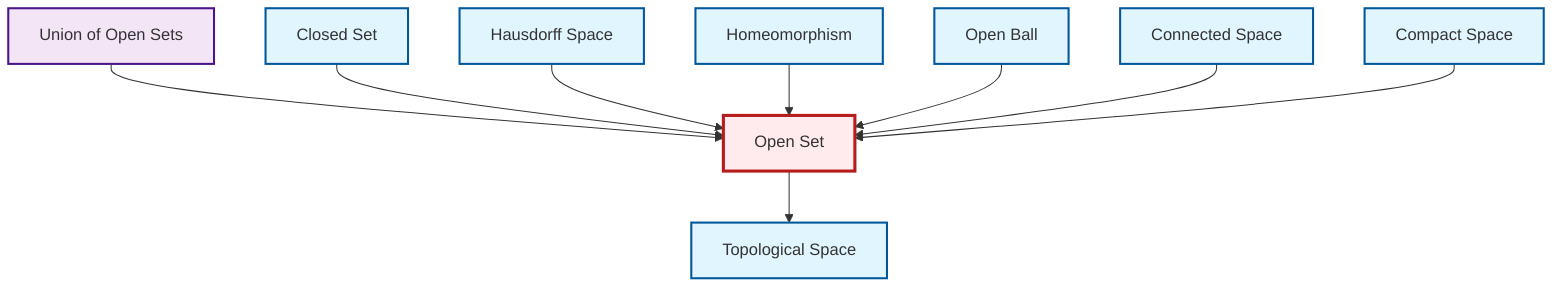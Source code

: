 graph TD
    classDef definition fill:#e1f5fe,stroke:#01579b,stroke-width:2px
    classDef theorem fill:#f3e5f5,stroke:#4a148c,stroke-width:2px
    classDef axiom fill:#fff3e0,stroke:#e65100,stroke-width:2px
    classDef example fill:#e8f5e9,stroke:#1b5e20,stroke-width:2px
    classDef current fill:#ffebee,stroke:#b71c1c,stroke-width:3px
    def-topological-space["Topological Space"]:::definition
    def-homeomorphism["Homeomorphism"]:::definition
    def-closed-set["Closed Set"]:::definition
    def-compact["Compact Space"]:::definition
    def-hausdorff["Hausdorff Space"]:::definition
    thm-union-open-sets["Union of Open Sets"]:::theorem
    def-open-set["Open Set"]:::definition
    def-connected["Connected Space"]:::definition
    def-open-ball["Open Ball"]:::definition
    thm-union-open-sets --> def-open-set
    def-closed-set --> def-open-set
    def-open-set --> def-topological-space
    def-hausdorff --> def-open-set
    def-homeomorphism --> def-open-set
    def-open-ball --> def-open-set
    def-connected --> def-open-set
    def-compact --> def-open-set
    class def-open-set current
